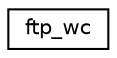 digraph "Graphical Class Hierarchy"
{
  edge [fontname="Helvetica",fontsize="10",labelfontname="Helvetica",labelfontsize="10"];
  node [fontname="Helvetica",fontsize="10",shape=record];
  rankdir="LR";
  Node0 [label="ftp_wc",height=0.2,width=0.4,color="black", fillcolor="white", style="filled",URL="$structftp__wc.html"];
}
